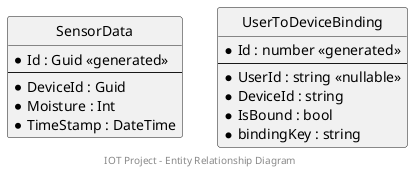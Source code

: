 @startuml Entity_Relationship_Diagram

footer IOT Project - Entity Relationship Diagram

' hide the spot
hide circle

' avoid problems with angled crows feet
skinparam linetype ortho

entity "SensorData" as sd {
  *Id : Guid <<generated>>
  --
  *DeviceId : Guid
  *Moisture : Int
  *TimeStamp : DateTime
}

entity "UserToDeviceBinding" as udb {
  *Id : number <<generated>>
  --
  *UserId : string <<nullable>>
  *DeviceId : string
  *IsBound : bool
  *bindingKey : string
}

@enduml